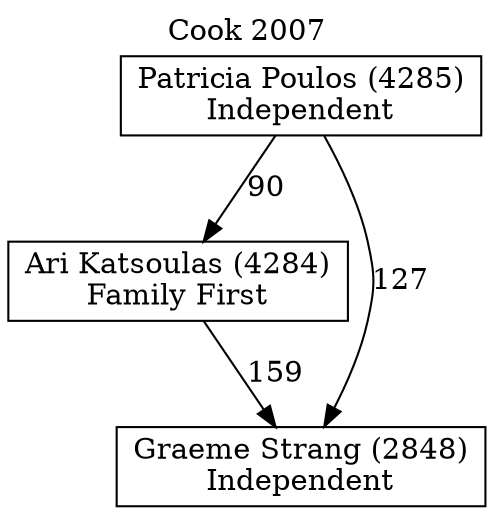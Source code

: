 // House preference flow
digraph "Graeme Strang (2848)_Cook_2007" {
	graph [label="Cook 2007" labelloc=t mclimit=10]
	node [shape=box]
	"Ari Katsoulas (4284)" [label="Ari Katsoulas (4284)
Family First"]
	"Graeme Strang (2848)" [label="Graeme Strang (2848)
Independent"]
	"Patricia Poulos (4285)" [label="Patricia Poulos (4285)
Independent"]
	"Ari Katsoulas (4284)" -> "Graeme Strang (2848)" [label=159]
	"Patricia Poulos (4285)" -> "Ari Katsoulas (4284)" [label=90]
	"Patricia Poulos (4285)" -> "Graeme Strang (2848)" [label=127]
}
